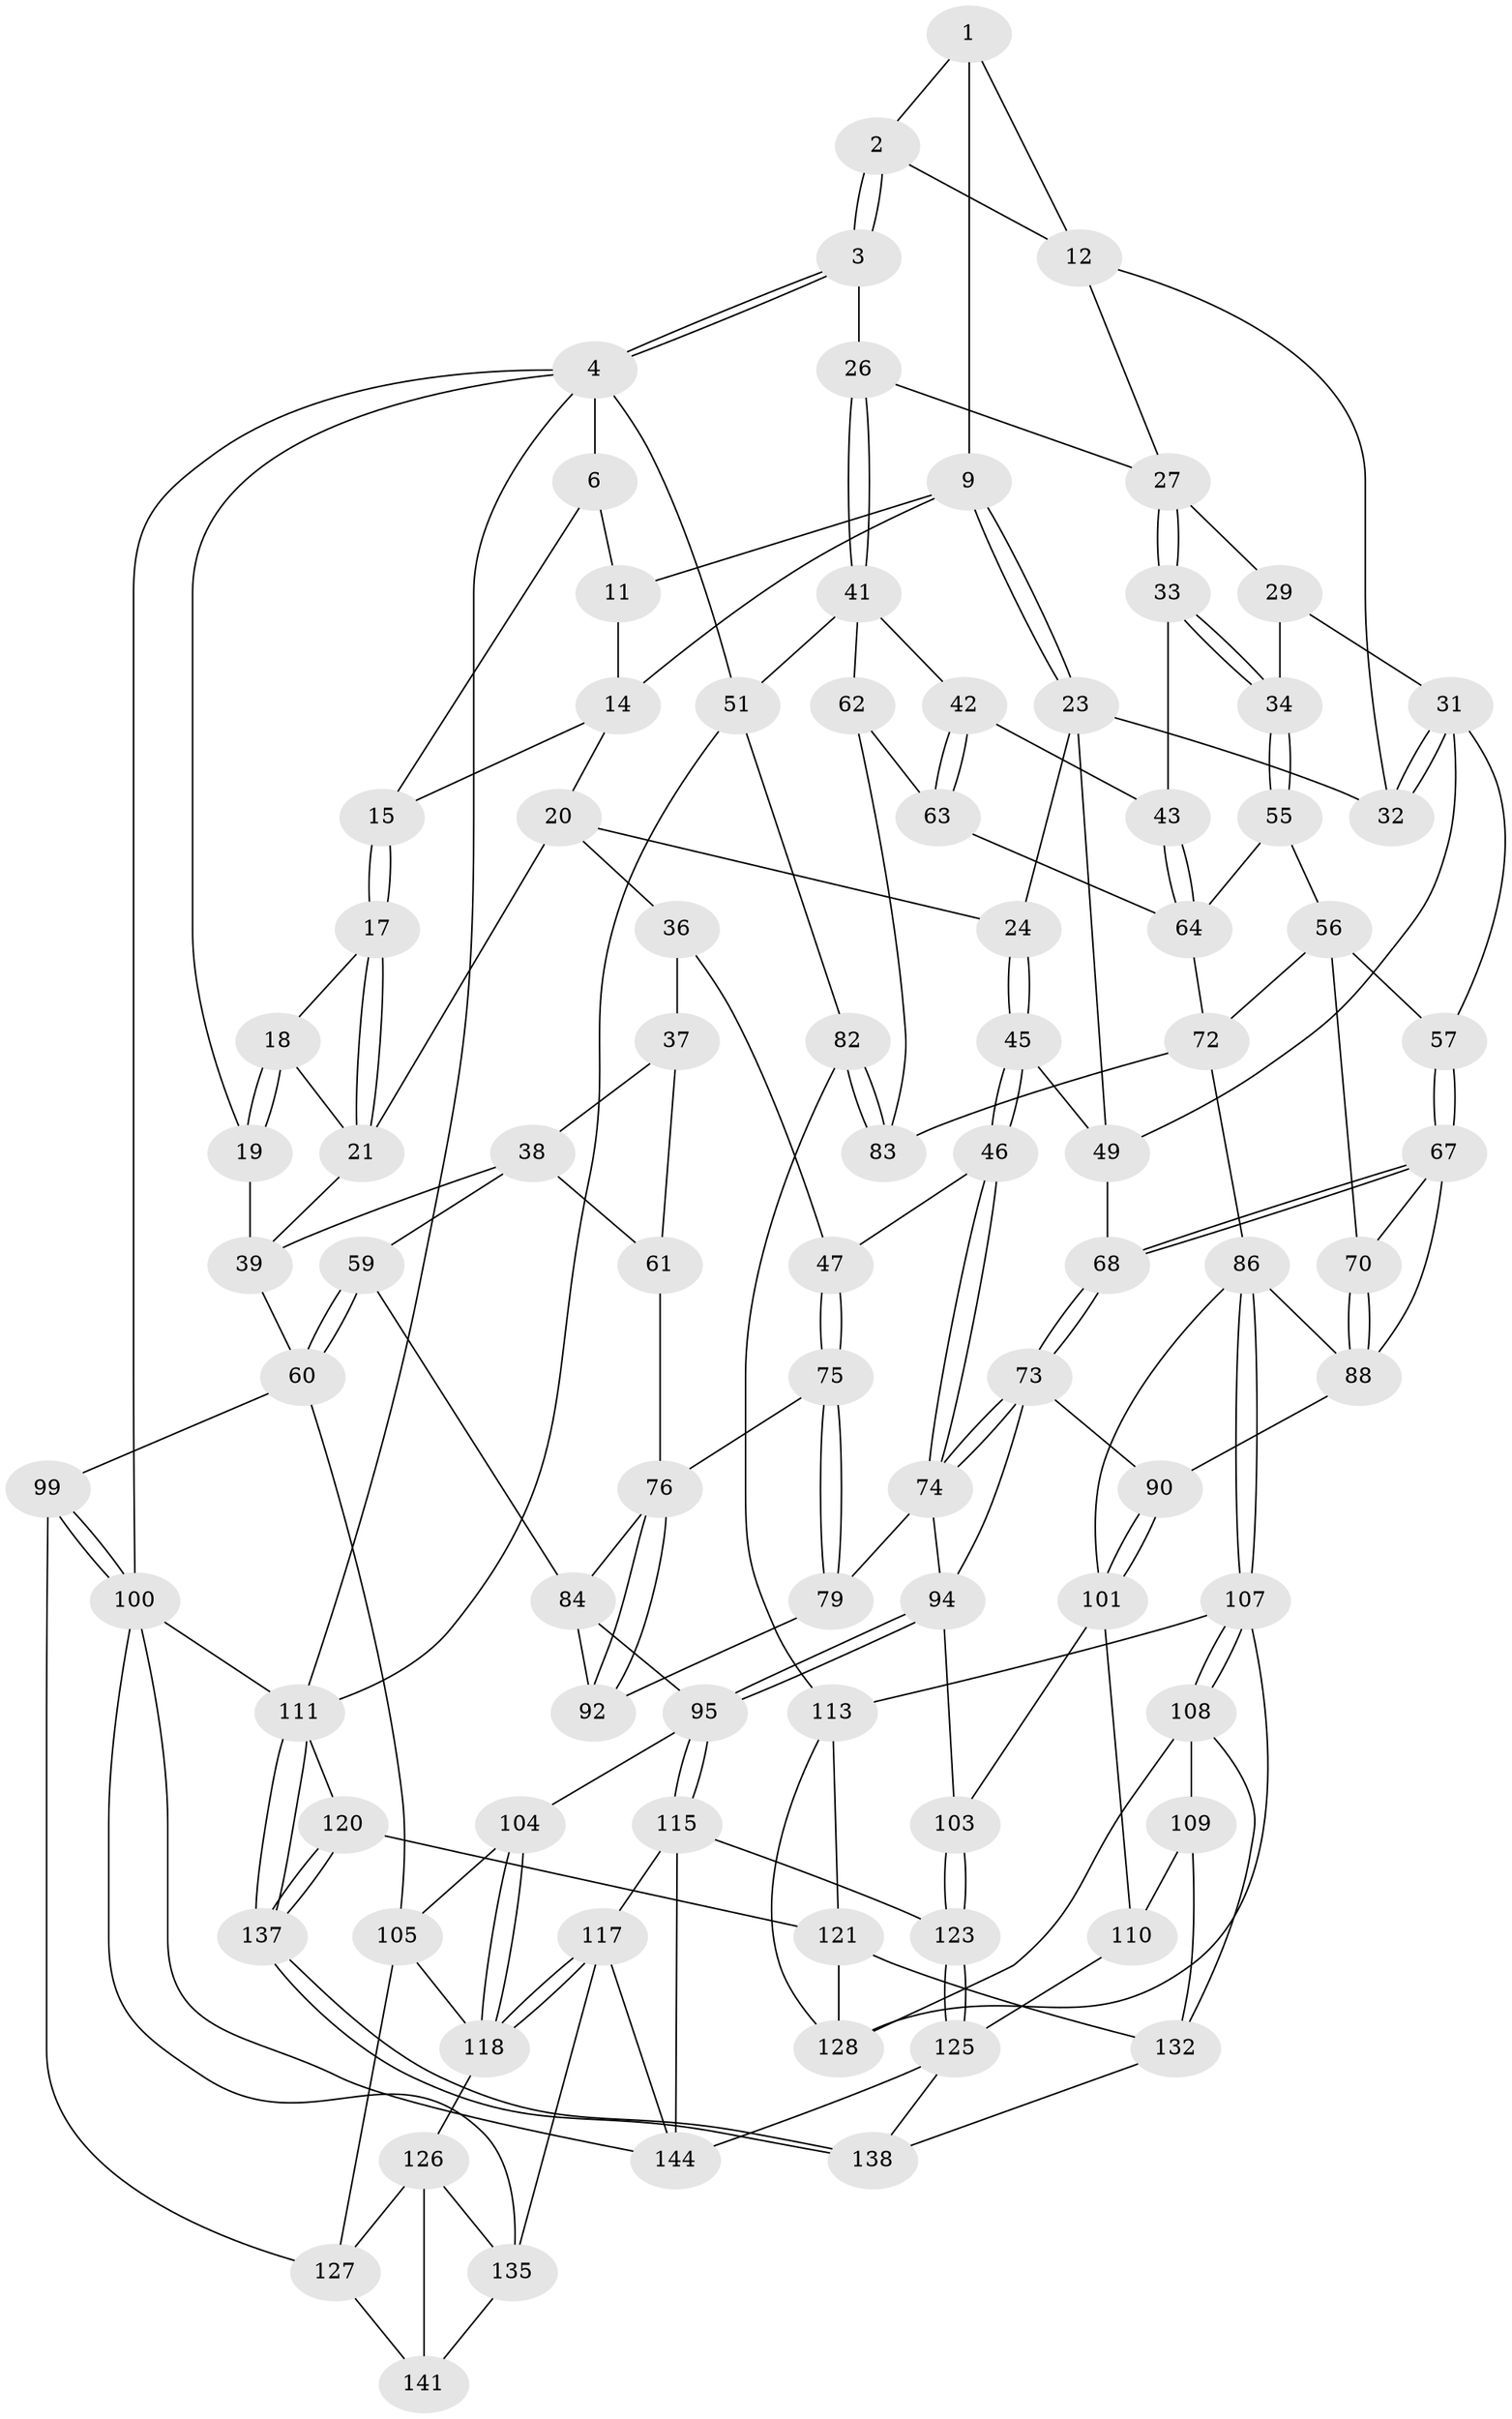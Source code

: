 // original degree distribution, {3: 0.0136986301369863, 4: 0.21232876712328766, 5: 0.5753424657534246, 6: 0.19863013698630136}
// Generated by graph-tools (version 1.1) at 2025/11/02/27/25 16:11:53]
// undirected, 91 vertices, 200 edges
graph export_dot {
graph [start="1"]
  node [color=gray90,style=filled];
  1 [pos="+0.41664743423893674+0",super="+8"];
  2 [pos="+0.6082585428857585+0"];
  3 [pos="+1+0"];
  4 [pos="+1+0",super="+5"];
  6 [pos="+0+0",super="+7"];
  9 [pos="+0.3309722495217603+0.1072762931223362",super="+10"];
  11 [pos="+0.23229092113349176+0"];
  12 [pos="+0.5924082616597605+0.026623128807173477",super="+13"];
  14 [pos="+0.1905394462657908+0.07110230535217511",super="+16"];
  15 [pos="+0.12541348197291535+0.0820829092018507"];
  17 [pos="+0.12521737058853818+0.09055133953978522"];
  18 [pos="+0.05171984832555465+0.11461421981324071"];
  19 [pos="+0+0"];
  20 [pos="+0.19703968356368864+0.14242626226267494",super="+25"];
  21 [pos="+0.13596371071075009+0.13678263083248232",super="+22"];
  23 [pos="+0.3223964563001098+0.15527355032638063",super="+40"];
  24 [pos="+0.2805464151495639+0.19586079669260176"];
  26 [pos="+0.9121434490736721+0.04934249437839308"];
  27 [pos="+0.7521630721663672+0.13636639072845702",super="+28"];
  29 [pos="+0.6330079370844851+0.13116596553972823",super="+30"];
  31 [pos="+0.500652332437997+0.21130906043747508",super="+53"];
  32 [pos="+0.4973482095292833+0.20498823077589884"];
  33 [pos="+0.7276586166423724+0.2424635701828887"];
  34 [pos="+0.6682398288856528+0.2675061455134275",super="+35"];
  36 [pos="+0.21109905929504835+0.213433810666789",super="+48"];
  37 [pos="+0.1421013774228738+0.2479438836477313",super="+54"];
  38 [pos="+0.09230640038851816+0.24625071218503622",super="+58"];
  39 [pos="+0.08328188105686057+0.2389750840509248",super="+44"];
  41 [pos="+0.9031703711187766+0.25485634915778393",super="+52"];
  42 [pos="+0.8821217387632689+0.26249002507513153"];
  43 [pos="+0.7873227637265656+0.27878148963636895"];
  45 [pos="+0.3108934951483123+0.31146638838835056"];
  46 [pos="+0.30681161762389353+0.31500451630720067"];
  47 [pos="+0.2771965951158066+0.32931970788923093"];
  49 [pos="+0.3429228378990768+0.3043209678612741",super="+50"];
  51 [pos="+1+0.398576481189844",super="+81"];
  55 [pos="+0.6644356037777267+0.2802822036551543"];
  56 [pos="+0.6145426081113342+0.3346712222142438",super="+69"];
  57 [pos="+0.4927785284823883+0.289670460591719"];
  59 [pos="+0.02860507874679551+0.46699705446863476"];
  60 [pos="+0+0.4812182435237041",super="+98"];
  61 [pos="+0.19801731174952766+0.3643415790105656"];
  62 [pos="+0.8898763012475285+0.3777685562366224",super="+80"];
  63 [pos="+0.8439224858876246+0.37504644796105846",super="+66"];
  64 [pos="+0.7879931851169835+0.38371429999195034",super="+65"];
  67 [pos="+0.48070047515380293+0.35932281334852484",super="+71"];
  68 [pos="+0.43606869115779917+0.38959376737071316"];
  70 [pos="+0.5990784546350016+0.3741000560260812"];
  72 [pos="+0.7240794451595539+0.4227137326260354",super="+85"];
  73 [pos="+0.4157306313658456+0.4409787751363393",super="+91"];
  74 [pos="+0.36261882158399383+0.4345967155367439",super="+78"];
  75 [pos="+0.2850605427769888+0.4221111870537855"];
  76 [pos="+0.2218090488767315+0.42793999490708606",super="+77"];
  79 [pos="+0.30421072752084954+0.4519934437742359"];
  82 [pos="+0.9282112376129766+0.5480546421624819"];
  83 [pos="+0.8999952056654658+0.5323040811480629"];
  84 [pos="+0.11194071333988954+0.5058800690390687",super="+93"];
  86 [pos="+0.6879621062993583+0.5329257814962649",super="+87"];
  88 [pos="+0.6294041664189313+0.4648231305555634",super="+89"];
  90 [pos="+0.5100893669574799+0.497125267731058"];
  92 [pos="+0.21553739247658163+0.45626798749219716"];
  94 [pos="+0.2691716085096451+0.6030644830656764",super="+97"];
  95 [pos="+0.26041065560879445+0.6096718877414995",super="+96"];
  99 [pos="+0+0.894948571092775"];
  100 [pos="+0+1",super="+145"];
  101 [pos="+0.5221821841242749+0.5089854838104928",super="+102"];
  103 [pos="+0.4918837006892954+0.6473001527771428"];
  104 [pos="+0.11111764662418215+0.6514657330195328"];
  105 [pos="+0.0840393340354765+0.6618657814192751",super="+106"];
  107 [pos="+0.6694193259435283+0.6231933004193734",super="+114"];
  108 [pos="+0.6290465257900302+0.6532174998252286",super="+130"];
  109 [pos="+0.5896599323547852+0.6583386231531188",super="+131"];
  110 [pos="+0.5137714738872587+0.6480519892935298",super="+124"];
  111 [pos="+1+1",super="+112"];
  113 [pos="+0.8489117983623554+0.6672114866254789",super="+122"];
  115 [pos="+0.29263385773341466+0.7693884208736014",super="+116"];
  117 [pos="+0.2485606391426773+0.8018687351281332",super="+134"];
  118 [pos="+0.1442271090763842+0.759980055350769",super="+119"];
  120 [pos="+0.8907830039217087+0.7567765049372069"];
  121 [pos="+0.880395657518709+0.7530388279204074",super="+133"];
  123 [pos="+0.37623147368012577+0.7885724958993003"];
  125 [pos="+0.4660998084036852+0.8714057901577387",super="+143"];
  126 [pos="+0.055306345764115375+0.7844614748200995",super="+136"];
  127 [pos="+0.04986898025760081+0.7841470387600998",super="+140"];
  128 [pos="+0.7517850851243868+0.7452843805141476",super="+129"];
  132 [pos="+0.5688953418584375+0.8507904833386625",super="+139"];
  135 [pos="+0.15955469498499314+0.8905864346850123",super="+142"];
  137 [pos="+1+1"];
  138 [pos="+0.8932095374578577+1"];
  141 [pos="+0.040591319638736814+0.8685212590069997"];
  144 [pos="+0.38524569897621164+1",super="+146"];
  1 -- 2;
  1 -- 12;
  1 -- 9;
  2 -- 3;
  2 -- 3;
  2 -- 12;
  3 -- 4;
  3 -- 4;
  3 -- 26;
  4 -- 51;
  4 -- 111;
  4 -- 100;
  4 -- 19;
  4 -- 6;
  6 -- 15;
  6 -- 11;
  9 -- 23;
  9 -- 23;
  9 -- 11;
  9 -- 14;
  11 -- 14;
  12 -- 32;
  12 -- 27;
  14 -- 15;
  14 -- 20;
  15 -- 17;
  15 -- 17;
  17 -- 18;
  17 -- 21;
  17 -- 21;
  18 -- 19;
  18 -- 19;
  18 -- 21;
  19 -- 39;
  20 -- 21;
  20 -- 24;
  20 -- 36;
  21 -- 39;
  23 -- 24;
  23 -- 32;
  23 -- 49;
  24 -- 45;
  24 -- 45;
  26 -- 27;
  26 -- 41;
  26 -- 41;
  27 -- 33;
  27 -- 33;
  27 -- 29;
  29 -- 34 [weight=2];
  29 -- 31;
  31 -- 32;
  31 -- 32;
  31 -- 49;
  31 -- 57;
  33 -- 34;
  33 -- 34;
  33 -- 43;
  34 -- 55;
  34 -- 55;
  36 -- 37 [weight=2];
  36 -- 47;
  37 -- 38;
  37 -- 61;
  38 -- 39;
  38 -- 59;
  38 -- 61;
  39 -- 60;
  41 -- 42;
  41 -- 51;
  41 -- 62;
  42 -- 43;
  42 -- 63;
  42 -- 63;
  43 -- 64;
  43 -- 64;
  45 -- 46;
  45 -- 46;
  45 -- 49;
  46 -- 47;
  46 -- 74;
  46 -- 74;
  47 -- 75;
  47 -- 75;
  49 -- 68;
  51 -- 82;
  51 -- 111;
  55 -- 56;
  55 -- 64;
  56 -- 57;
  56 -- 72;
  56 -- 70;
  57 -- 67;
  57 -- 67;
  59 -- 60;
  59 -- 60;
  59 -- 84;
  60 -- 99;
  60 -- 105;
  61 -- 76;
  62 -- 63 [weight=2];
  62 -- 83;
  63 -- 64;
  64 -- 72;
  67 -- 68;
  67 -- 68;
  67 -- 88;
  67 -- 70;
  68 -- 73;
  68 -- 73;
  70 -- 88;
  70 -- 88;
  72 -- 83;
  72 -- 86;
  73 -- 74;
  73 -- 74;
  73 -- 90;
  73 -- 94;
  74 -- 94;
  74 -- 79;
  75 -- 76;
  75 -- 79;
  75 -- 79;
  76 -- 92;
  76 -- 92;
  76 -- 84;
  79 -- 92;
  82 -- 83;
  82 -- 83;
  82 -- 113;
  84 -- 92;
  84 -- 95;
  86 -- 107;
  86 -- 107;
  86 -- 88;
  86 -- 101;
  88 -- 90;
  90 -- 101;
  90 -- 101;
  94 -- 95;
  94 -- 95;
  94 -- 103;
  95 -- 115;
  95 -- 115;
  95 -- 104;
  99 -- 100;
  99 -- 100;
  99 -- 127;
  100 -- 111;
  100 -- 144;
  100 -- 135;
  101 -- 110;
  101 -- 103;
  103 -- 123;
  103 -- 123;
  104 -- 105;
  104 -- 118;
  104 -- 118;
  105 -- 118;
  105 -- 127;
  107 -- 108;
  107 -- 108;
  107 -- 128;
  107 -- 113;
  108 -- 109;
  108 -- 132;
  108 -- 128;
  109 -- 110 [weight=2];
  109 -- 132;
  110 -- 125;
  111 -- 137;
  111 -- 137;
  111 -- 120;
  113 -- 128;
  113 -- 121;
  115 -- 123;
  115 -- 144;
  115 -- 117;
  117 -- 118;
  117 -- 118;
  117 -- 144;
  117 -- 135;
  118 -- 126;
  120 -- 121;
  120 -- 137;
  120 -- 137;
  121 -- 132;
  121 -- 128;
  123 -- 125;
  123 -- 125;
  125 -- 144;
  125 -- 138;
  126 -- 127;
  126 -- 141;
  126 -- 135;
  127 -- 141;
  132 -- 138;
  135 -- 141;
  137 -- 138;
  137 -- 138;
}
